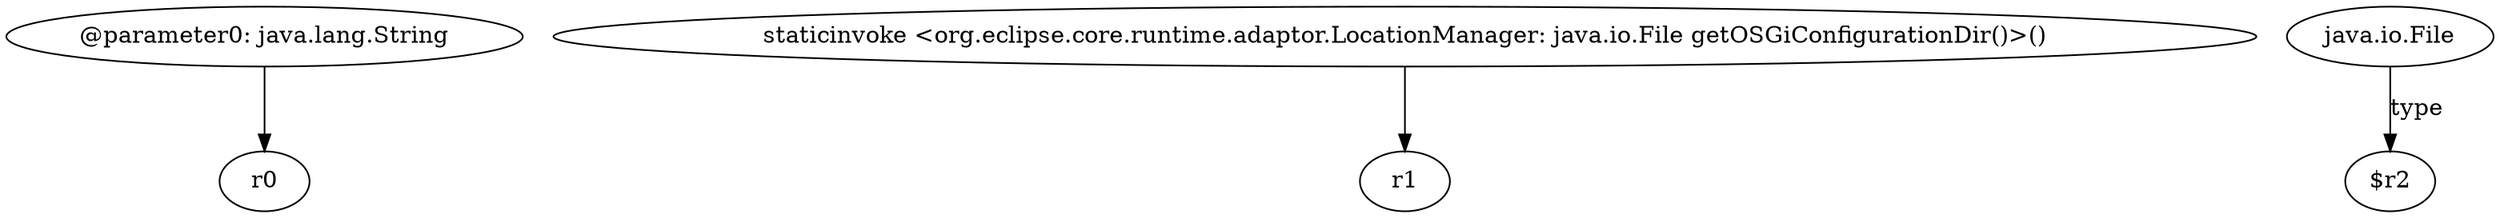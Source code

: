 digraph g {
0[label="@parameter0: java.lang.String"]
1[label="r0"]
0->1[label=""]
2[label="staticinvoke <org.eclipse.core.runtime.adaptor.LocationManager: java.io.File getOSGiConfigurationDir()>()"]
3[label="r1"]
2->3[label=""]
4[label="java.io.File"]
5[label="$r2"]
4->5[label="type"]
}